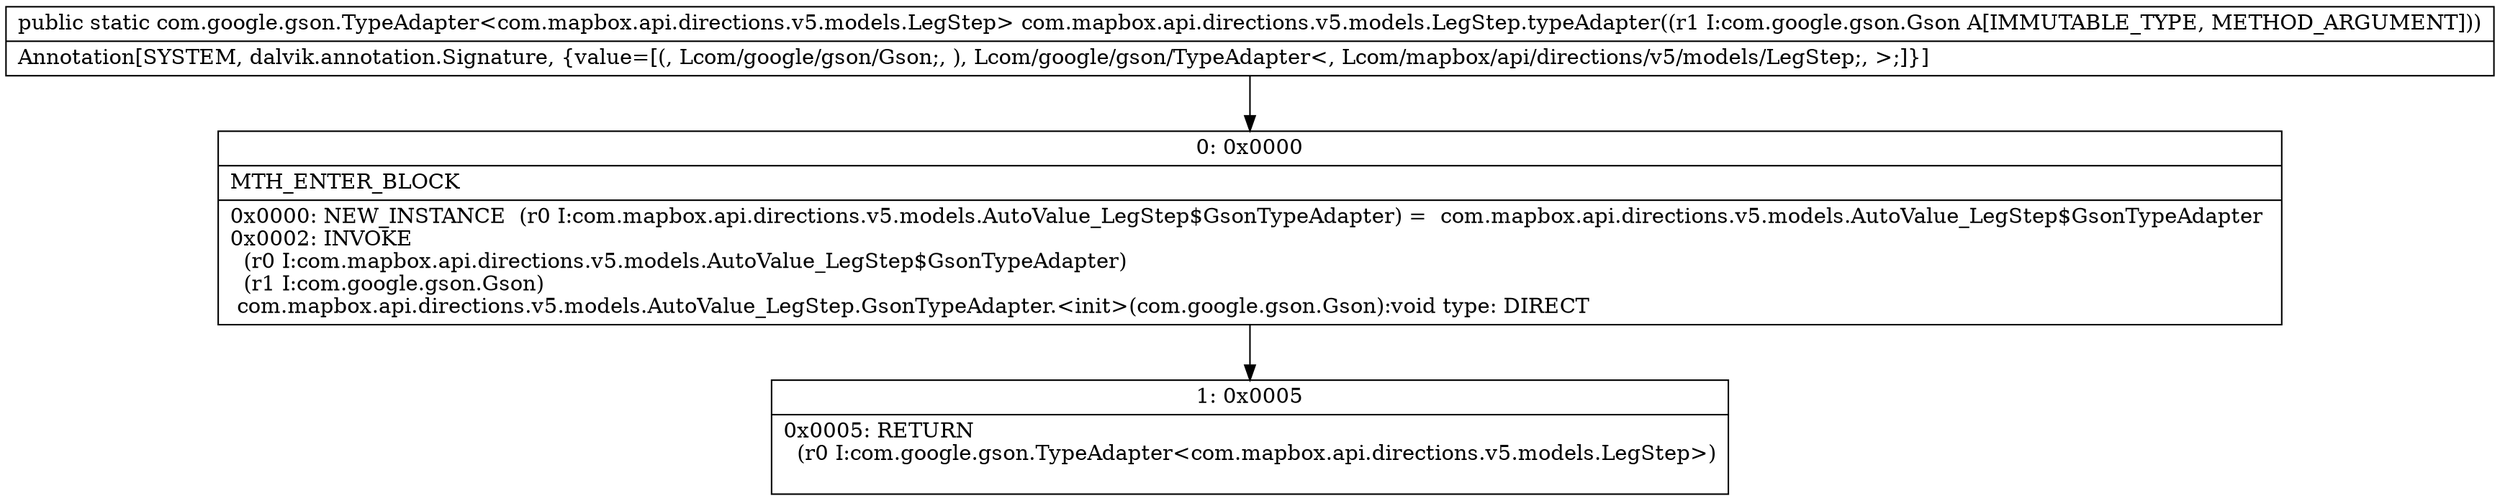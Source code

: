 digraph "CFG forcom.mapbox.api.directions.v5.models.LegStep.typeAdapter(Lcom\/google\/gson\/Gson;)Lcom\/google\/gson\/TypeAdapter;" {
Node_0 [shape=record,label="{0\:\ 0x0000|MTH_ENTER_BLOCK\l|0x0000: NEW_INSTANCE  (r0 I:com.mapbox.api.directions.v5.models.AutoValue_LegStep$GsonTypeAdapter) =  com.mapbox.api.directions.v5.models.AutoValue_LegStep$GsonTypeAdapter \l0x0002: INVOKE  \l  (r0 I:com.mapbox.api.directions.v5.models.AutoValue_LegStep$GsonTypeAdapter)\l  (r1 I:com.google.gson.Gson)\l com.mapbox.api.directions.v5.models.AutoValue_LegStep.GsonTypeAdapter.\<init\>(com.google.gson.Gson):void type: DIRECT \l}"];
Node_1 [shape=record,label="{1\:\ 0x0005|0x0005: RETURN  \l  (r0 I:com.google.gson.TypeAdapter\<com.mapbox.api.directions.v5.models.LegStep\>)\l \l}"];
MethodNode[shape=record,label="{public static com.google.gson.TypeAdapter\<com.mapbox.api.directions.v5.models.LegStep\> com.mapbox.api.directions.v5.models.LegStep.typeAdapter((r1 I:com.google.gson.Gson A[IMMUTABLE_TYPE, METHOD_ARGUMENT]))  | Annotation[SYSTEM, dalvik.annotation.Signature, \{value=[(, Lcom\/google\/gson\/Gson;, ), Lcom\/google\/gson\/TypeAdapter\<, Lcom\/mapbox\/api\/directions\/v5\/models\/LegStep;, \>;]\}]\l}"];
MethodNode -> Node_0;
Node_0 -> Node_1;
}

